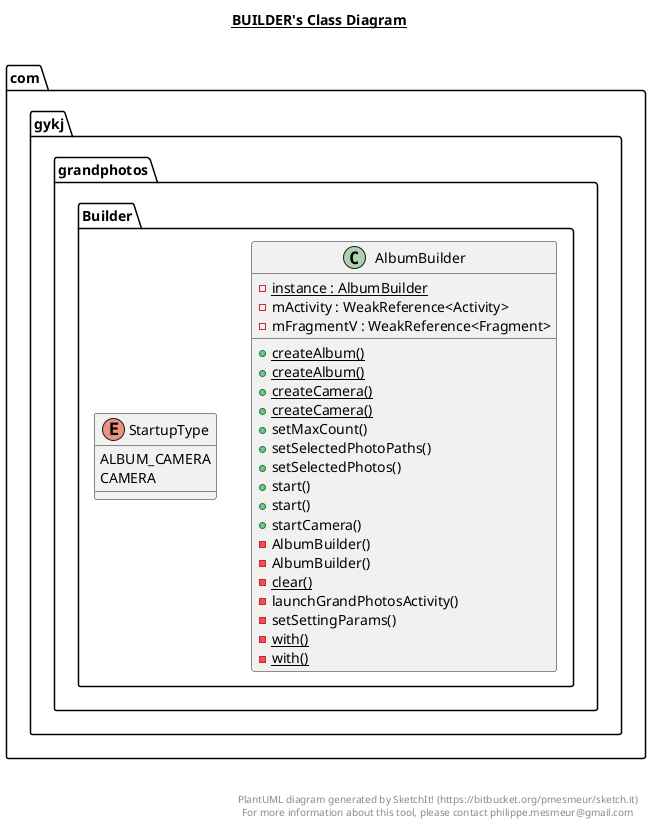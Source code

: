 @startuml

title __BUILDER's Class Diagram__\n

  namespace com.gykj.grandphotos {
    namespace Builder {
      class com.gykj.grandphotos.Builder.AlbumBuilder {
          {static} - instance : AlbumBuilder
          - mActivity : WeakReference<Activity>
          - mFragmentV : WeakReference<Fragment>
          {static} + createAlbum()
          {static} + createAlbum()
          {static} + createCamera()
          {static} + createCamera()
          + setMaxCount()
          + setSelectedPhotoPaths()
          + setSelectedPhotos()
          + start()
          + start()
          + startCamera()
          - AlbumBuilder()
          - AlbumBuilder()
          {static} - clear()
          - launchGrandPhotosActivity()
          - setSettingParams()
          {static} - with()
          {static} - with()
      }
    }
  }
  

  namespace com.gykj.grandphotos {
    namespace Builder {
      enum StartupType {
        ALBUM_CAMERA
        CAMERA
      }
    }
  }
  

  com.gykj.grandphotos.Builder.AlbumBuilder o-- com.gykj.grandphotos.Builder.AlbumBuilder.StartupType : startupType
  com.gykj.grandphotos.Builder.AlbumBuilder +-down- com.gykj.grandphotos.Builder.AlbumBuilder.StartupType


right footer


PlantUML diagram generated by SketchIt! (https://bitbucket.org/pmesmeur/sketch.it)
For more information about this tool, please contact philippe.mesmeur@gmail.com
endfooter

@enduml
